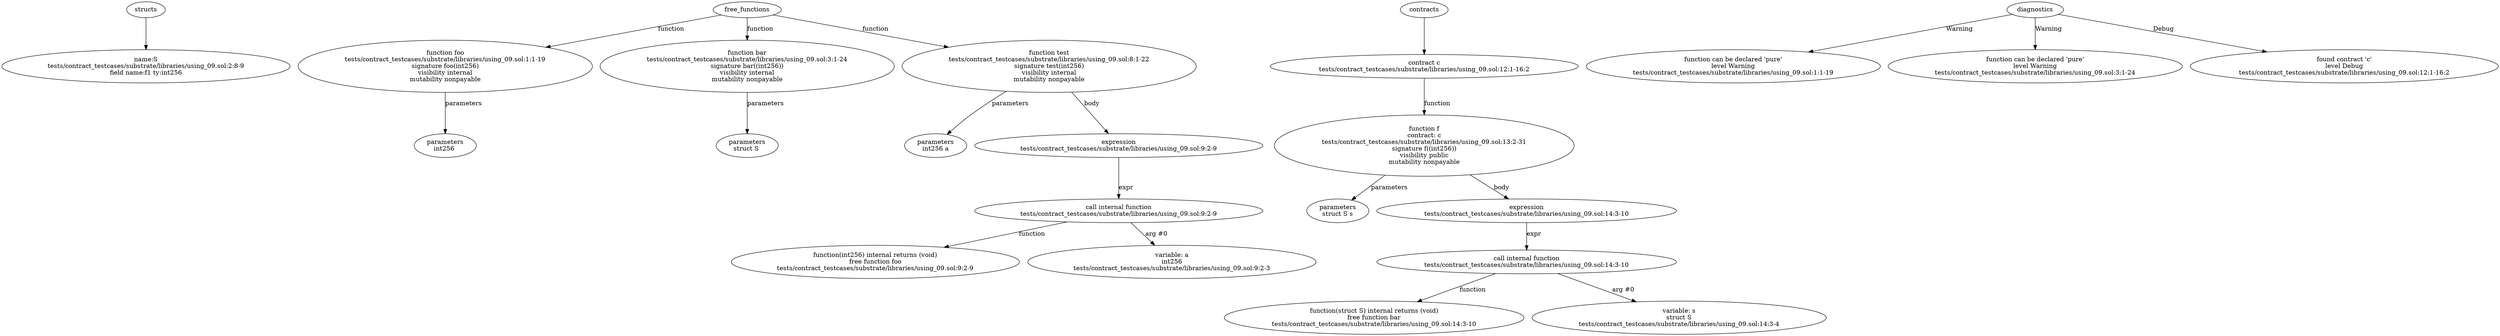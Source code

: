 strict digraph "tests/contract_testcases/substrate/libraries/using_09.sol" {
	S [label="name:S\ntests/contract_testcases/substrate/libraries/using_09.sol:2:8-9\nfield name:f1 ty:int256"]
	foo [label="function foo\ntests/contract_testcases/substrate/libraries/using_09.sol:1:1-19\nsignature foo(int256)\nvisibility internal\nmutability nonpayable"]
	parameters [label="parameters\nint256 "]
	bar [label="function bar\ntests/contract_testcases/substrate/libraries/using_09.sol:3:1-24\nsignature bar((int256))\nvisibility internal\nmutability nonpayable"]
	parameters_6 [label="parameters\nstruct S "]
	test [label="function test\ntests/contract_testcases/substrate/libraries/using_09.sol:8:1-22\nsignature test(int256)\nvisibility internal\nmutability nonpayable"]
	parameters_8 [label="parameters\nint256 a"]
	expr [label="expression\ntests/contract_testcases/substrate/libraries/using_09.sol:9:2-9"]
	call_internal_function [label="call internal function\ntests/contract_testcases/substrate/libraries/using_09.sol:9:2-9"]
	internal_function [label="function(int256) internal returns (void)\nfree function foo\ntests/contract_testcases/substrate/libraries/using_09.sol:9:2-9"]
	variable [label="variable: a\nint256\ntests/contract_testcases/substrate/libraries/using_09.sol:9:2-3"]
	contract [label="contract c\ntests/contract_testcases/substrate/libraries/using_09.sol:12:1-16:2"]
	f [label="function f\ncontract: c\ntests/contract_testcases/substrate/libraries/using_09.sol:13:2-31\nsignature f((int256))\nvisibility public\nmutability nonpayable"]
	parameters_16 [label="parameters\nstruct S s"]
	expr_17 [label="expression\ntests/contract_testcases/substrate/libraries/using_09.sol:14:3-10"]
	call_internal_function_18 [label="call internal function\ntests/contract_testcases/substrate/libraries/using_09.sol:14:3-10"]
	internal_function_19 [label="function(struct S) internal returns (void)\nfree function bar\ntests/contract_testcases/substrate/libraries/using_09.sol:14:3-10"]
	variable_20 [label="variable: s\nstruct S\ntests/contract_testcases/substrate/libraries/using_09.sol:14:3-4"]
	diagnostic [label="function can be declared 'pure'\nlevel Warning\ntests/contract_testcases/substrate/libraries/using_09.sol:1:1-19"]
	diagnostic_23 [label="function can be declared 'pure'\nlevel Warning\ntests/contract_testcases/substrate/libraries/using_09.sol:3:1-24"]
	diagnostic_24 [label="found contract 'c'\nlevel Debug\ntests/contract_testcases/substrate/libraries/using_09.sol:12:1-16:2"]
	structs -> S
	free_functions -> foo [label="function"]
	foo -> parameters [label="parameters"]
	free_functions -> bar [label="function"]
	bar -> parameters_6 [label="parameters"]
	free_functions -> test [label="function"]
	test -> parameters_8 [label="parameters"]
	test -> expr [label="body"]
	expr -> call_internal_function [label="expr"]
	call_internal_function -> internal_function [label="function"]
	call_internal_function -> variable [label="arg #0"]
	contracts -> contract
	contract -> f [label="function"]
	f -> parameters_16 [label="parameters"]
	f -> expr_17 [label="body"]
	expr_17 -> call_internal_function_18 [label="expr"]
	call_internal_function_18 -> internal_function_19 [label="function"]
	call_internal_function_18 -> variable_20 [label="arg #0"]
	diagnostics -> diagnostic [label="Warning"]
	diagnostics -> diagnostic_23 [label="Warning"]
	diagnostics -> diagnostic_24 [label="Debug"]
}
